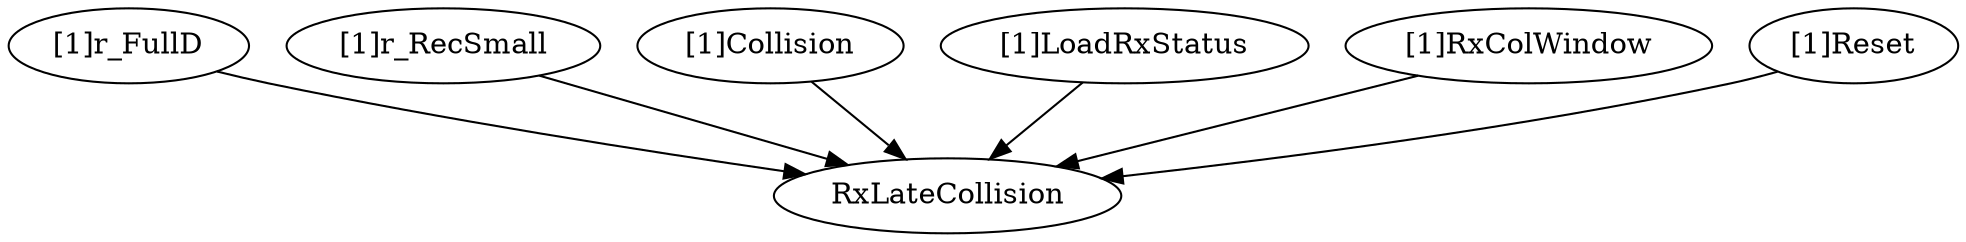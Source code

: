strict digraph "" {
	"[1]r_FullD"	 [complexity=4,
		importance=0.0568533601816,
		rank=0.0142133400454];
	RxLateCollision	 [complexity=0,
		importance=0.0428931415297,
		rank=0.0];
	"[1]r_FullD" -> RxLateCollision;
	"[1]r_RecSmall"	 [complexity=4,
		importance=0.0568533601816,
		rank=0.0142133400454];
	"[1]r_RecSmall" -> RxLateCollision;
	"[1]Collision"	 [complexity=4,
		importance=0.0568533601816,
		rank=0.0142133400454];
	"[1]Collision" -> RxLateCollision;
	"[1]LoadRxStatus"	 [complexity=1,
		importance=0.103984447804,
		rank=0.103984447804];
	"[1]LoadRxStatus" -> RxLateCollision;
	"[1]RxColWindow"	 [complexity=4,
		importance=0.0742620274487,
		rank=0.0185655068622];
	"[1]RxColWindow" -> RxLateCollision;
	"[1]Reset"	 [complexity=1,
		importance=0.142639643241,
		rank=0.142639643241];
	"[1]Reset" -> RxLateCollision;
}
